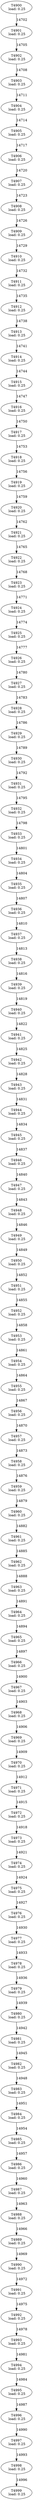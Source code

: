 digraph taskgraph {
	T4900 [label= "T4900\n load: 0.25"];
	T4901 [label= "T4901\n load: 0.25"];
	T4900 -> T4901[label=14702];
	T4902 [label= "T4902\n load: 0.25"];
	T4901 -> T4902[label=14705];
	T4903 [label= "T4903\n load: 0.25"];
	T4902 -> T4903[label=14708];
	T4904 [label= "T4904\n load: 0.25"];
	T4903 -> T4904[label=14711];
	T4905 [label= "T4905\n load: 0.25"];
	T4904 -> T4905[label=14714];
	T4906 [label= "T4906\n load: 0.25"];
	T4905 -> T4906[label=14717];
	T4907 [label= "T4907\n load: 0.25"];
	T4906 -> T4907[label=14720];
	T4908 [label= "T4908\n load: 0.25"];
	T4907 -> T4908[label=14723];
	T4909 [label= "T4909\n load: 0.25"];
	T4908 -> T4909[label=14726];
	T4910 [label= "T4910\n load: 0.25"];
	T4909 -> T4910[label=14729];
	T4911 [label= "T4911\n load: 0.25"];
	T4910 -> T4911[label=14732];
	T4912 [label= "T4912\n load: 0.25"];
	T4911 -> T4912[label=14735];
	T4913 [label= "T4913\n load: 0.25"];
	T4912 -> T4913[label=14738];
	T4914 [label= "T4914\n load: 0.25"];
	T4913 -> T4914[label=14741];
	T4915 [label= "T4915\n load: 0.25"];
	T4914 -> T4915[label=14744];
	T4916 [label= "T4916\n load: 0.25"];
	T4915 -> T4916[label=14747];
	T4917 [label= "T4917\n load: 0.25"];
	T4916 -> T4917[label=14750];
	T4918 [label= "T4918\n load: 0.25"];
	T4917 -> T4918[label=14753];
	T4919 [label= "T4919\n load: 0.25"];
	T4918 -> T4919[label=14756];
	T4920 [label= "T4920\n load: 0.25"];
	T4919 -> T4920[label=14759];
	T4921 [label= "T4921\n load: 0.25"];
	T4920 -> T4921[label=14762];
	T4922 [label= "T4922\n load: 0.25"];
	T4921 -> T4922[label=14765];
	T4923 [label= "T4923\n load: 0.25"];
	T4922 -> T4923[label=14768];
	T4924 [label= "T4924\n load: 0.25"];
	T4923 -> T4924[label=14771];
	T4925 [label= "T4925\n load: 0.25"];
	T4924 -> T4925[label=14774];
	T4926 [label= "T4926\n load: 0.25"];
	T4925 -> T4926[label=14777];
	T4927 [label= "T4927\n load: 0.25"];
	T4926 -> T4927[label=14780];
	T4928 [label= "T4928\n load: 0.25"];
	T4927 -> T4928[label=14783];
	T4929 [label= "T4929\n load: 0.25"];
	T4928 -> T4929[label=14786];
	T4930 [label= "T4930\n load: 0.25"];
	T4929 -> T4930[label=14789];
	T4931 [label= "T4931\n load: 0.25"];
	T4930 -> T4931[label=14792];
	T4932 [label= "T4932\n load: 0.25"];
	T4931 -> T4932[label=14795];
	T4933 [label= "T4933\n load: 0.25"];
	T4932 -> T4933[label=14798];
	T4934 [label= "T4934\n load: 0.25"];
	T4933 -> T4934[label=14801];
	T4935 [label= "T4935\n load: 0.25"];
	T4934 -> T4935[label=14804];
	T4936 [label= "T4936\n load: 0.25"];
	T4935 -> T4936[label=14807];
	T4937 [label= "T4937\n load: 0.25"];
	T4936 -> T4937[label=14810];
	T4938 [label= "T4938\n load: 0.25"];
	T4937 -> T4938[label=14813];
	T4939 [label= "T4939\n load: 0.25"];
	T4938 -> T4939[label=14816];
	T4940 [label= "T4940\n load: 0.25"];
	T4939 -> T4940[label=14819];
	T4941 [label= "T4941\n load: 0.25"];
	T4940 -> T4941[label=14822];
	T4942 [label= "T4942\n load: 0.25"];
	T4941 -> T4942[label=14825];
	T4943 [label= "T4943\n load: 0.25"];
	T4942 -> T4943[label=14828];
	T4944 [label= "T4944\n load: 0.25"];
	T4943 -> T4944[label=14831];
	T4945 [label= "T4945\n load: 0.25"];
	T4944 -> T4945[label=14834];
	T4946 [label= "T4946\n load: 0.25"];
	T4945 -> T4946[label=14837];
	T4947 [label= "T4947\n load: 0.25"];
	T4946 -> T4947[label=14840];
	T4948 [label= "T4948\n load: 0.25"];
	T4947 -> T4948[label=14843];
	T4949 [label= "T4949\n load: 0.25"];
	T4948 -> T4949[label=14846];
	T4950 [label= "T4950\n load: 0.25"];
	T4949 -> T4950[label=14849];
	T4951 [label= "T4951\n load: 0.25"];
	T4950 -> T4951[label=14852];
	T4952 [label= "T4952\n load: 0.25"];
	T4951 -> T4952[label=14855];
	T4953 [label= "T4953\n load: 0.25"];
	T4952 -> T4953[label=14858];
	T4954 [label= "T4954\n load: 0.25"];
	T4953 -> T4954[label=14861];
	T4955 [label= "T4955\n load: 0.25"];
	T4954 -> T4955[label=14864];
	T4956 [label= "T4956\n load: 0.25"];
	T4955 -> T4956[label=14867];
	T4957 [label= "T4957\n load: 0.25"];
	T4956 -> T4957[label=14870];
	T4958 [label= "T4958\n load: 0.25"];
	T4957 -> T4958[label=14873];
	T4959 [label= "T4959\n load: 0.25"];
	T4958 -> T4959[label=14876];
	T4960 [label= "T4960\n load: 0.25"];
	T4959 -> T4960[label=14879];
	T4961 [label= "T4961\n load: 0.25"];
	T4960 -> T4961[label=14882];
	T4962 [label= "T4962\n load: 0.25"];
	T4961 -> T4962[label=14885];
	T4963 [label= "T4963\n load: 0.25"];
	T4962 -> T4963[label=14888];
	T4964 [label= "T4964\n load: 0.25"];
	T4963 -> T4964[label=14891];
	T4965 [label= "T4965\n load: 0.25"];
	T4964 -> T4965[label=14894];
	T4966 [label= "T4966\n load: 0.25"];
	T4965 -> T4966[label=14897];
	T4967 [label= "T4967\n load: 0.25"];
	T4966 -> T4967[label=14900];
	T4968 [label= "T4968\n load: 0.25"];
	T4967 -> T4968[label=14903];
	T4969 [label= "T4969\n load: 0.25"];
	T4968 -> T4969[label=14906];
	T4970 [label= "T4970\n load: 0.25"];
	T4969 -> T4970[label=14909];
	T4971 [label= "T4971\n load: 0.25"];
	T4970 -> T4971[label=14912];
	T4972 [label= "T4972\n load: 0.25"];
	T4971 -> T4972[label=14915];
	T4973 [label= "T4973\n load: 0.25"];
	T4972 -> T4973[label=14918];
	T4974 [label= "T4974\n load: 0.25"];
	T4973 -> T4974[label=14921];
	T4975 [label= "T4975\n load: 0.25"];
	T4974 -> T4975[label=14924];
	T4976 [label= "T4976\n load: 0.25"];
	T4975 -> T4976[label=14927];
	T4977 [label= "T4977\n load: 0.25"];
	T4976 -> T4977[label=14930];
	T4978 [label= "T4978\n load: 0.25"];
	T4977 -> T4978[label=14933];
	T4979 [label= "T4979\n load: 0.25"];
	T4978 -> T4979[label=14936];
	T4980 [label= "T4980\n load: 0.25"];
	T4979 -> T4980[label=14939];
	T4981 [label= "T4981\n load: 0.25"];
	T4980 -> T4981[label=14942];
	T4982 [label= "T4982\n load: 0.25"];
	T4981 -> T4982[label=14945];
	T4983 [label= "T4983\n load: 0.25"];
	T4982 -> T4983[label=14948];
	T4984 [label= "T4984\n load: 0.25"];
	T4983 -> T4984[label=14951];
	T4985 [label= "T4985\n load: 0.25"];
	T4984 -> T4985[label=14954];
	T4986 [label= "T4986\n load: 0.25"];
	T4985 -> T4986[label=14957];
	T4987 [label= "T4987\n load: 0.25"];
	T4986 -> T4987[label=14960];
	T4988 [label= "T4988\n load: 0.25"];
	T4987 -> T4988[label=14963];
	T4989 [label= "T4989\n load: 0.25"];
	T4988 -> T4989[label=14966];
	T4990 [label= "T4990\n load: 0.25"];
	T4989 -> T4990[label=14969];
	T4991 [label= "T4991\n load: 0.25"];
	T4990 -> T4991[label=14972];
	T4992 [label= "T4992\n load: 0.25"];
	T4991 -> T4992[label=14975];
	T4993 [label= "T4993\n load: 0.25"];
	T4992 -> T4993[label=14978];
	T4994 [label= "T4994\n load: 0.25"];
	T4993 -> T4994[label=14981];
	T4995 [label= "T4995\n load: 0.25"];
	T4994 -> T4995[label=14984];
	T4996 [label= "T4996\n load: 0.25"];
	T4995 -> T4996[label=14987];
	T4997 [label= "T4997\n load: 0.25"];
	T4996 -> T4997[label=14990];
	T4998 [label= "T4998\n load: 0.25"];
	T4997 -> T4998[label=14993];
	T4999 [label= "T4999\n load: 0.25"];
	T4998 -> T4999[label=14996];
}